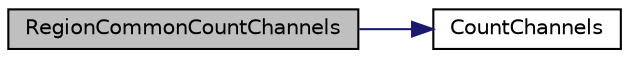 digraph "RegionCommonCountChannels"
{
  edge [fontname="Helvetica",fontsize="10",labelfontname="Helvetica",labelfontsize="10"];
  node [fontname="Helvetica",fontsize="10",shape=record];
  rankdir="LR";
  Node30 [label="RegionCommonCountChannels",height=0.2,width=0.4,color="black", fillcolor="grey75", style="filled", fontcolor="black"];
  Node30 -> Node31 [color="midnightblue",fontsize="10",style="solid"];
  Node31 [label="CountChannels",height=0.2,width=0.4,color="black", fillcolor="white", style="filled",URL="$_region_common_8c.html#aef7feee8e47f43eb01f62249bfcc2a06"];
}
